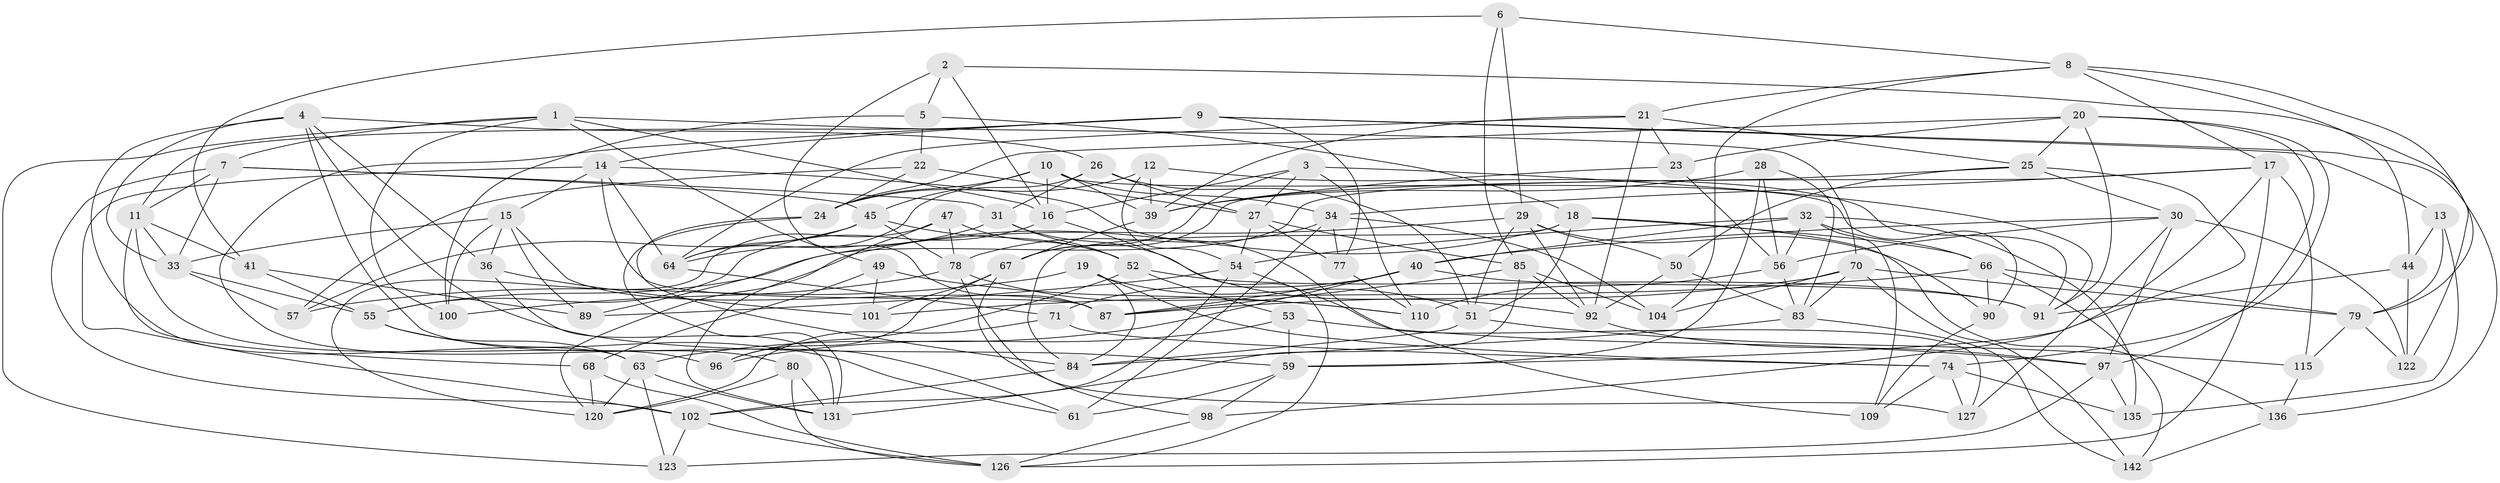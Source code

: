 // original degree distribution, {4: 1.0}
// Generated by graph-tools (version 1.1) at 2025/42/03/06/25 10:42:23]
// undirected, 91 vertices, 234 edges
graph export_dot {
graph [start="1"]
  node [color=gray90,style=filled];
  1 [super="+75"];
  2;
  3 [super="+43"];
  4 [super="+65"];
  5;
  6;
  7 [super="+106"];
  8 [super="+69"];
  9 [super="+88"];
  10 [super="+42"];
  11 [super="+119"];
  12;
  13;
  14 [super="+103"];
  15 [super="+72"];
  16 [super="+76"];
  17 [super="+137"];
  18 [super="+37"];
  19;
  20 [super="+130"];
  21 [super="+46"];
  22;
  23;
  24 [super="+138"];
  25 [super="+112"];
  26 [super="+81"];
  27 [super="+48"];
  28;
  29 [super="+124"];
  30 [super="+58"];
  31 [super="+38"];
  32 [super="+116"];
  33 [super="+132"];
  34 [super="+35"];
  36;
  39 [super="+117"];
  40 [super="+60"];
  41;
  44;
  45 [super="+73"];
  47;
  49;
  50;
  51 [super="+128"];
  52 [super="+114"];
  53;
  54 [super="+95"];
  55 [super="+125"];
  56 [super="+62"];
  57;
  59 [super="+86"];
  61;
  63 [super="+107"];
  64 [super="+82"];
  66 [super="+121"];
  67 [super="+111"];
  68;
  70 [super="+145"];
  71;
  74 [super="+134"];
  77;
  78 [super="+99"];
  79 [super="+93"];
  80;
  83 [super="+118"];
  84 [super="+144"];
  85 [super="+94"];
  87 [super="+105"];
  89;
  90;
  91 [super="+113"];
  92 [super="+139"];
  96;
  97 [super="+108"];
  98;
  100;
  101;
  102 [super="+143"];
  104;
  109;
  110 [super="+133"];
  115;
  120 [super="+140"];
  122;
  123;
  126 [super="+129"];
  127;
  131 [super="+141"];
  135;
  136;
  142;
  1 -- 123;
  1 -- 100;
  1 -- 16;
  1 -- 7;
  1 -- 49;
  1 -- 70;
  2 -- 87;
  2 -- 5;
  2 -- 122;
  2 -- 16;
  3 -- 16;
  3 -- 27;
  3 -- 110 [weight=2];
  3 -- 91;
  3 -- 67;
  4 -- 33;
  4 -- 26;
  4 -- 61;
  4 -- 36;
  4 -- 63;
  4 -- 59;
  5 -- 18;
  5 -- 100;
  5 -- 22;
  6 -- 8;
  6 -- 41;
  6 -- 29;
  6 -- 85;
  7 -- 45;
  7 -- 102;
  7 -- 33;
  7 -- 11;
  7 -- 31;
  8 -- 79;
  8 -- 44;
  8 -- 17;
  8 -- 104;
  8 -- 21;
  9 -- 136;
  9 -- 11;
  9 -- 77;
  9 -- 80;
  9 -- 13;
  9 -- 14;
  10 -- 45;
  10 -- 16;
  10 -- 34;
  10 -- 24;
  10 -- 90;
  10 -- 39;
  11 -- 96;
  11 -- 33;
  11 -- 68;
  11 -- 41;
  12 -- 39;
  12 -- 91;
  12 -- 24;
  12 -- 54;
  13 -- 79;
  13 -- 44;
  13 -- 135;
  14 -- 15;
  14 -- 109;
  14 -- 87;
  14 -- 102;
  14 -- 64;
  15 -- 87;
  15 -- 33;
  15 -- 100;
  15 -- 89;
  15 -- 36;
  16 -- 126;
  16 -- 55;
  17 -- 89;
  17 -- 126;
  17 -- 34;
  17 -- 115;
  17 -- 59;
  18 -- 66;
  18 -- 51;
  18 -- 136;
  18 -- 120;
  18 -- 84;
  19 -- 74;
  19 -- 51;
  19 -- 57;
  19 -- 84;
  20 -- 97;
  20 -- 23;
  20 -- 24;
  20 -- 25;
  20 -- 91;
  20 -- 74;
  21 -- 92;
  21 -- 25;
  21 -- 23;
  21 -- 39;
  21 -- 64;
  22 -- 57;
  22 -- 24;
  22 -- 27;
  23 -- 56;
  23 -- 39;
  24 -- 84;
  24 -- 131;
  25 -- 67;
  25 -- 98;
  25 -- 50;
  25 -- 30;
  26 -- 31 [weight=2];
  26 -- 64;
  26 -- 27;
  26 -- 51;
  27 -- 77;
  27 -- 85;
  27 -- 54;
  28 -- 59;
  28 -- 56;
  28 -- 83;
  28 -- 39;
  29 -- 92;
  29 -- 90;
  29 -- 55;
  29 -- 50;
  29 -- 51;
  30 -- 56;
  30 -- 127;
  30 -- 40;
  30 -- 122;
  30 -- 97;
  31 -- 92;
  31 -- 52;
  31 -- 64;
  32 -- 135;
  32 -- 40;
  32 -- 109;
  32 -- 56;
  32 -- 54;
  32 -- 66;
  33 -- 57;
  33 -- 55;
  34 -- 78;
  34 -- 104;
  34 -- 61;
  34 -- 77;
  36 -- 101;
  36 -- 131;
  39 -- 67;
  40 -- 91;
  40 -- 71;
  40 -- 87;
  40 -- 63;
  41 -- 89;
  41 -- 55;
  44 -- 91;
  44 -- 122;
  45 -- 78;
  45 -- 64;
  45 -- 57;
  45 -- 52;
  47 -- 52;
  47 -- 78;
  47 -- 131;
  47 -- 120;
  49 -- 101;
  49 -- 68;
  49 -- 110;
  50 -- 83;
  50 -- 92;
  51 -- 84;
  51 -- 115;
  52 -- 96;
  52 -- 91;
  52 -- 53;
  53 -- 97;
  53 -- 59;
  53 -- 96;
  54 -- 102;
  54 -- 127;
  54 -- 89;
  55 -- 61;
  55 -- 63;
  56 -- 83;
  56 -- 110;
  59 -- 61;
  59 -- 98;
  63 -- 123;
  63 -- 131;
  63 -- 120;
  64 -- 71;
  66 -- 101;
  66 -- 90;
  66 -- 142;
  66 -- 79;
  67 -- 101;
  67 -- 96;
  67 -- 98;
  68 -- 126;
  68 -- 120;
  70 -- 83;
  70 -- 87;
  70 -- 79;
  70 -- 104;
  70 -- 142;
  71 -- 74;
  71 -- 120;
  74 -- 127;
  74 -- 109;
  74 -- 135;
  77 -- 110;
  78 -- 110;
  78 -- 127;
  78 -- 100;
  79 -- 115;
  79 -- 122;
  80 -- 131;
  80 -- 120;
  80 -- 126;
  83 -- 142;
  83 -- 84;
  84 -- 102;
  85 -- 104;
  85 -- 92;
  85 -- 131;
  85 -- 87;
  90 -- 109;
  92 -- 97;
  97 -- 123;
  97 -- 135;
  98 -- 126;
  102 -- 123;
  102 -- 126;
  115 -- 136;
  136 -- 142;
}
